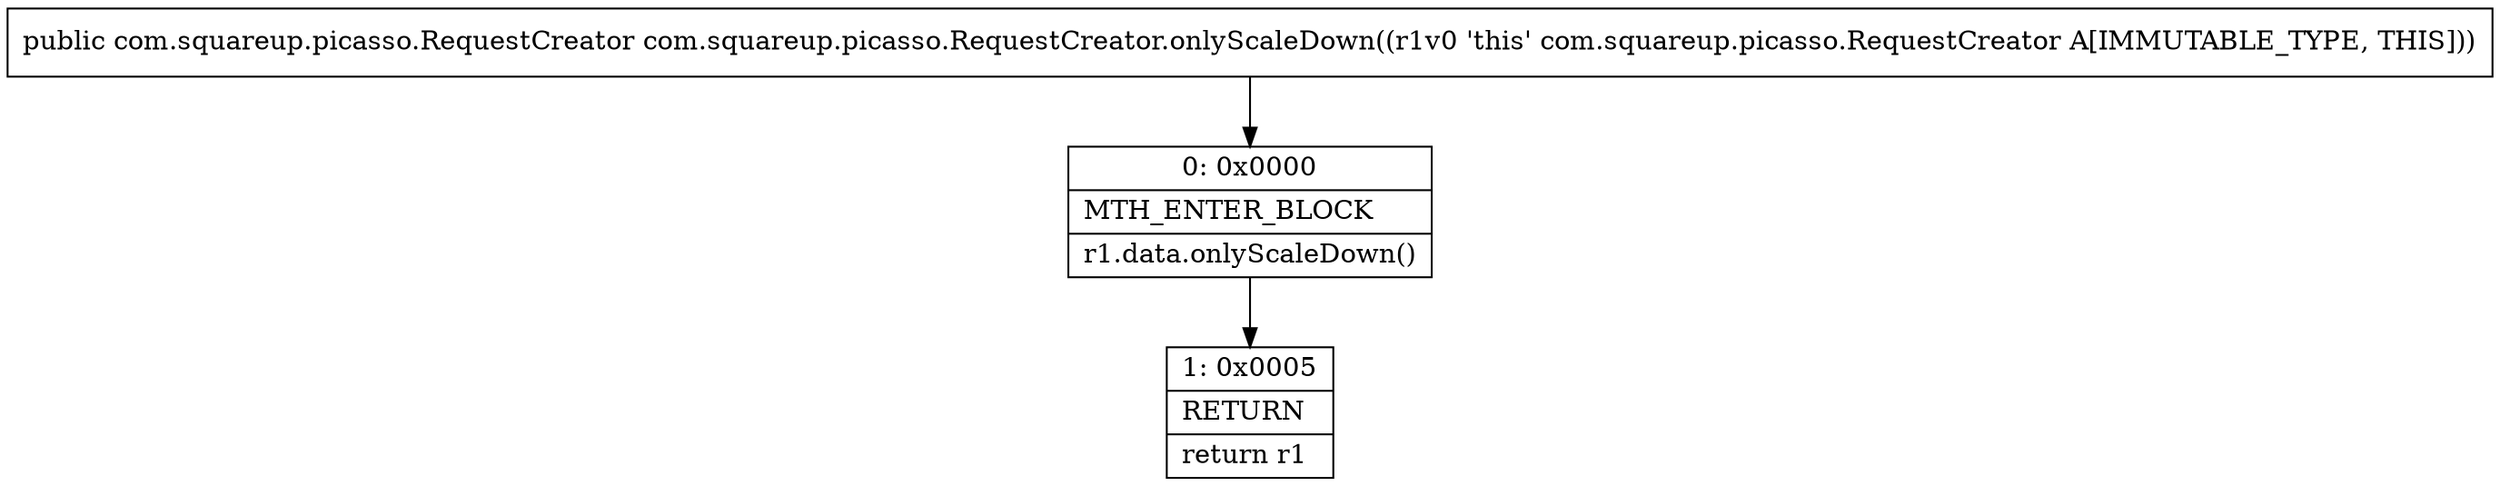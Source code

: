 digraph "CFG forcom.squareup.picasso.RequestCreator.onlyScaleDown()Lcom\/squareup\/picasso\/RequestCreator;" {
Node_0 [shape=record,label="{0\:\ 0x0000|MTH_ENTER_BLOCK\l|r1.data.onlyScaleDown()\l}"];
Node_1 [shape=record,label="{1\:\ 0x0005|RETURN\l|return r1\l}"];
MethodNode[shape=record,label="{public com.squareup.picasso.RequestCreator com.squareup.picasso.RequestCreator.onlyScaleDown((r1v0 'this' com.squareup.picasso.RequestCreator A[IMMUTABLE_TYPE, THIS])) }"];
MethodNode -> Node_0;
Node_0 -> Node_1;
}

